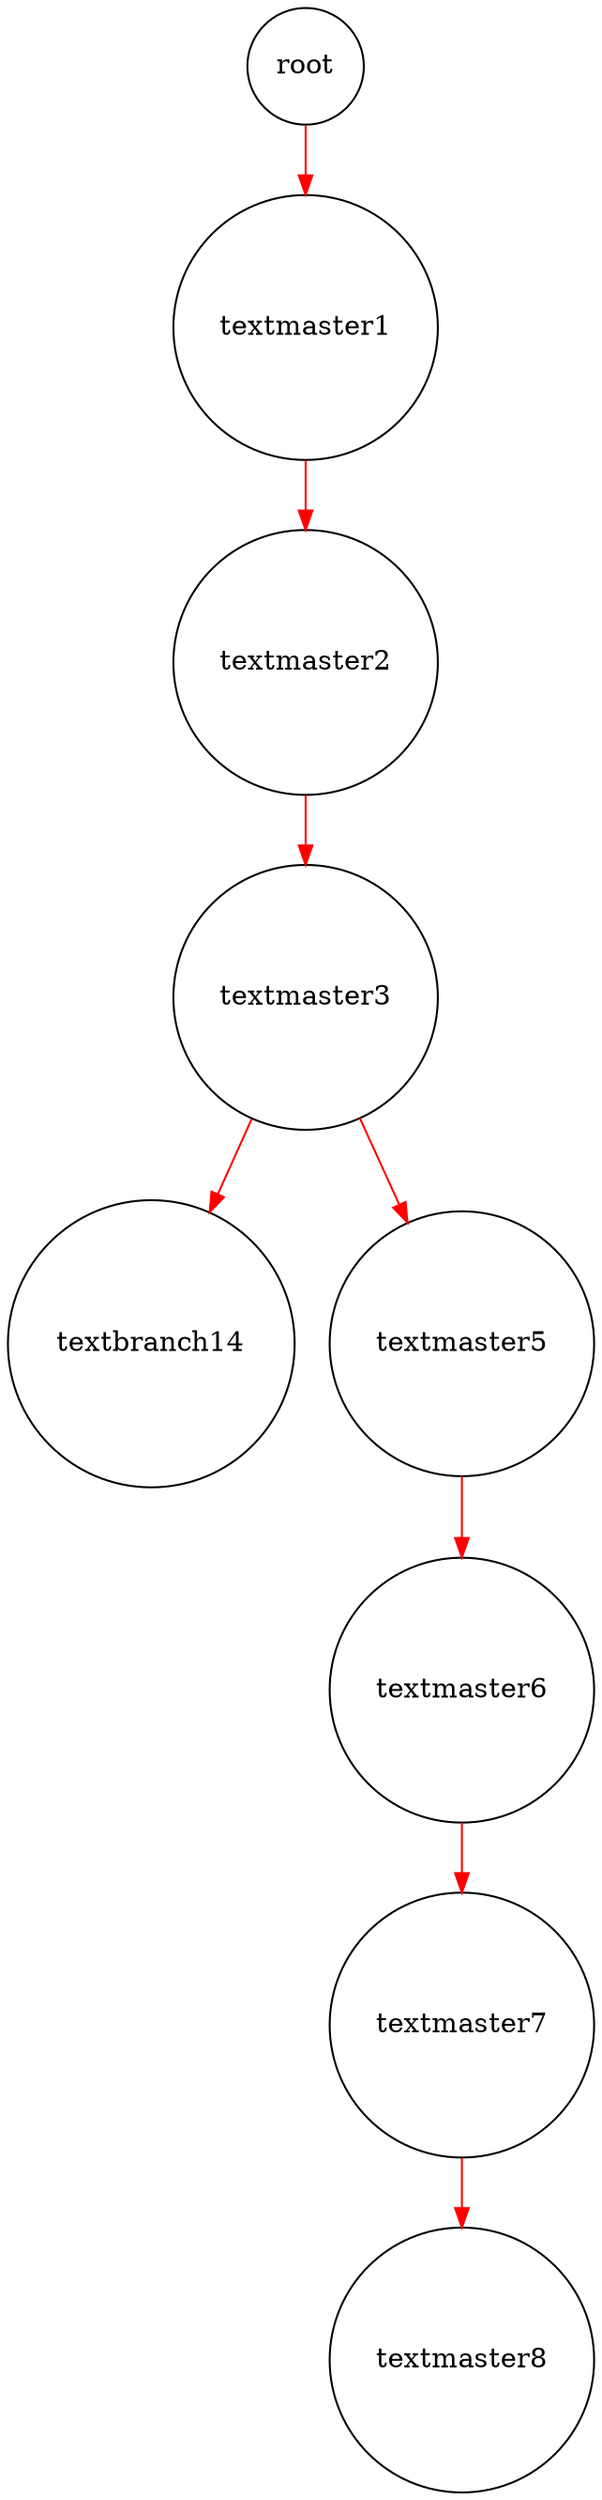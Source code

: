 digraph G{ 
node [shape=circle];
root -> textmaster1 [color= red];
textmaster1 -> textmaster2 [color= red];
textmaster2 -> textmaster3 [color= red];
textmaster3 -> textbranch14 [color= red];
textmaster3 -> textmaster5 [color= red];
textmaster5 -> textmaster6 [color= red];
textmaster6 -> textmaster7 [color= red];
textmaster7 -> textmaster8 [color= red];
}
